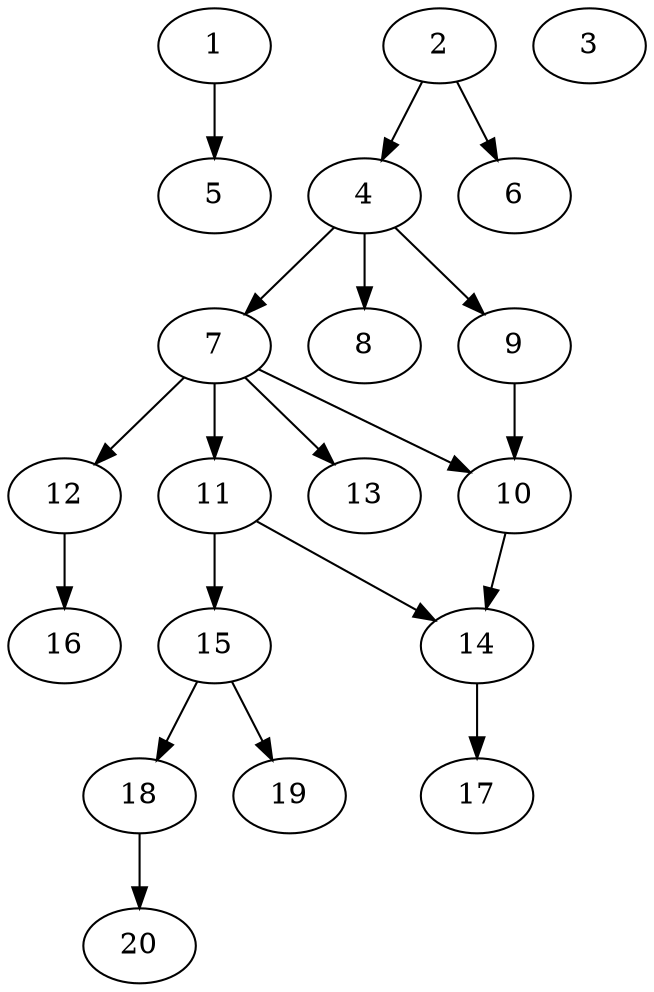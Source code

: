 // DAG (tier=1-easy, mode=data, n=20, ccr=0.321, fat=0.464, density=0.372, regular=0.760, jump=0.096, mindata=1048576, maxdata=8388608)
// DAG automatically generated by daggen at Sun Aug 24 16:33:32 2025
// /home/ermia/Project/Environments/daggen/bin/daggen --dot --ccr 0.321 --fat 0.464 --regular 0.760 --density 0.372 --jump 0.096 --mindata 1048576 --maxdata 8388608 -n 20 
digraph G {
  1 [size="762776099386658944", alpha="0.15", expect_size="381388049693329472"]
  1 -> 5 [size ="442265205997568"]
  2 [size="643006946428204", alpha="0.07", expect_size="321503473214102"]
  2 -> 4 [size ="45814961405952"]
  2 -> 6 [size ="45814961405952"]
  3 [size="10743264827315714", alpha="0.04", expect_size="5371632413657857"]
  4 [size="407826489811887194112", alpha="0.00", expect_size="203913244905943597056"]
  4 -> 7 [size ="439953666342912"]
  4 -> 8 [size ="439953666342912"]
  4 -> 9 [size ="439953666342912"]
  5 [size="134503954238293696", alpha="0.12", expect_size="67251977119146848"]
  6 [size="555152279956184768", alpha="0.16", expect_size="277576139978092384"]
  7 [size="15365517258431788", alpha="0.05", expect_size="7682758629215894"]
  7 -> 10 [size ="262691071459328"]
  7 -> 11 [size ="262691071459328"]
  7 -> 12 [size ="262691071459328"]
  7 -> 13 [size ="262691071459328"]
  8 [size="10626640857584893952", alpha="0.01", expect_size="5313320428792446976"]
  9 [size="357200085294132494336", alpha="0.00", expect_size="178600042647066247168"]
  9 -> 10 [size ="402745802620928"]
  10 [size="24485303308401364", alpha="0.13", expect_size="12242651654200682"]
  10 -> 14 [size ="20888338563072"]
  11 [size="5082202416229646336", alpha="0.19", expect_size="2541101208114823168"]
  11 -> 14 [size ="23647829884928"]
  11 -> 15 [size ="23647829884928"]
  12 [size="246641248429912224", alpha="0.02", expect_size="123320624214956112"]
  12 -> 16 [size ="303299928522752"]
  13 [size="3677758480457877", alpha="0.08", expect_size="1838879240228938"]
  14 [size="7888106917452444", alpha="0.04", expect_size="3944053458726222"]
  14 -> 17 [size ="212661488844800"]
  15 [size="4560939778710567", alpha="0.12", expect_size="2280469889355283"]
  15 -> 18 [size ="137051097792512"]
  15 -> 19 [size ="137051097792512"]
  16 [size="10477225962297206", alpha="0.11", expect_size="5238612981148603"]
  17 [size="146637474565121664", alpha="0.09", expect_size="73318737282560832"]
  18 [size="893729910541507968", alpha="0.16", expect_size="446864955270753984"]
  18 -> 20 [size ="329359869083648"]
  19 [size="15151029583523000", alpha="0.06", expect_size="7575514791761500"]
  20 [size="77378594114281664", alpha="0.12", expect_size="38689297057140832"]
}